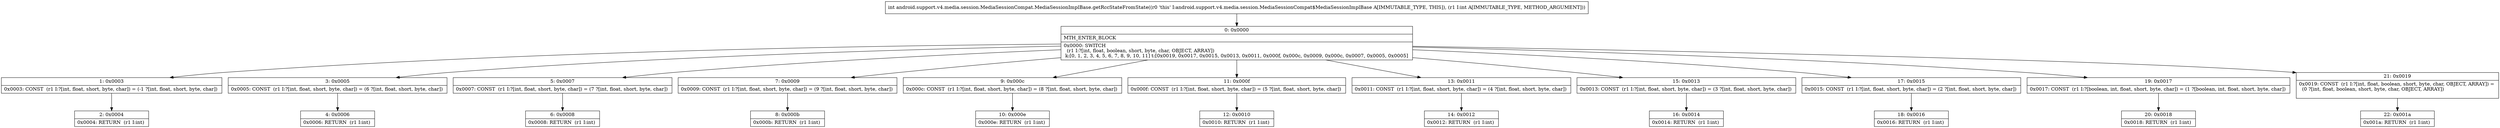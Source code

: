 digraph "CFG forandroid.support.v4.media.session.MediaSessionCompat.MediaSessionImplBase.getRccStateFromState(I)I" {
Node_0 [shape=record,label="{0\:\ 0x0000|MTH_ENTER_BLOCK\l|0x0000: SWITCH  \l  (r1 I:?[int, float, boolean, short, byte, char, OBJECT, ARRAY])\l k:[0, 1, 2, 3, 4, 5, 6, 7, 8, 9, 10, 11] t:[0x0019, 0x0017, 0x0015, 0x0013, 0x0011, 0x000f, 0x000c, 0x0009, 0x000c, 0x0007, 0x0005, 0x0005] \l}"];
Node_1 [shape=record,label="{1\:\ 0x0003|0x0003: CONST  (r1 I:?[int, float, short, byte, char]) = (\-1 ?[int, float, short, byte, char]) \l}"];
Node_2 [shape=record,label="{2\:\ 0x0004|0x0004: RETURN  (r1 I:int) \l}"];
Node_3 [shape=record,label="{3\:\ 0x0005|0x0005: CONST  (r1 I:?[int, float, short, byte, char]) = (6 ?[int, float, short, byte, char]) \l}"];
Node_4 [shape=record,label="{4\:\ 0x0006|0x0006: RETURN  (r1 I:int) \l}"];
Node_5 [shape=record,label="{5\:\ 0x0007|0x0007: CONST  (r1 I:?[int, float, short, byte, char]) = (7 ?[int, float, short, byte, char]) \l}"];
Node_6 [shape=record,label="{6\:\ 0x0008|0x0008: RETURN  (r1 I:int) \l}"];
Node_7 [shape=record,label="{7\:\ 0x0009|0x0009: CONST  (r1 I:?[int, float, short, byte, char]) = (9 ?[int, float, short, byte, char]) \l}"];
Node_8 [shape=record,label="{8\:\ 0x000b|0x000b: RETURN  (r1 I:int) \l}"];
Node_9 [shape=record,label="{9\:\ 0x000c|0x000c: CONST  (r1 I:?[int, float, short, byte, char]) = (8 ?[int, float, short, byte, char]) \l}"];
Node_10 [shape=record,label="{10\:\ 0x000e|0x000e: RETURN  (r1 I:int) \l}"];
Node_11 [shape=record,label="{11\:\ 0x000f|0x000f: CONST  (r1 I:?[int, float, short, byte, char]) = (5 ?[int, float, short, byte, char]) \l}"];
Node_12 [shape=record,label="{12\:\ 0x0010|0x0010: RETURN  (r1 I:int) \l}"];
Node_13 [shape=record,label="{13\:\ 0x0011|0x0011: CONST  (r1 I:?[int, float, short, byte, char]) = (4 ?[int, float, short, byte, char]) \l}"];
Node_14 [shape=record,label="{14\:\ 0x0012|0x0012: RETURN  (r1 I:int) \l}"];
Node_15 [shape=record,label="{15\:\ 0x0013|0x0013: CONST  (r1 I:?[int, float, short, byte, char]) = (3 ?[int, float, short, byte, char]) \l}"];
Node_16 [shape=record,label="{16\:\ 0x0014|0x0014: RETURN  (r1 I:int) \l}"];
Node_17 [shape=record,label="{17\:\ 0x0015|0x0015: CONST  (r1 I:?[int, float, short, byte, char]) = (2 ?[int, float, short, byte, char]) \l}"];
Node_18 [shape=record,label="{18\:\ 0x0016|0x0016: RETURN  (r1 I:int) \l}"];
Node_19 [shape=record,label="{19\:\ 0x0017|0x0017: CONST  (r1 I:?[boolean, int, float, short, byte, char]) = (1 ?[boolean, int, float, short, byte, char]) \l}"];
Node_20 [shape=record,label="{20\:\ 0x0018|0x0018: RETURN  (r1 I:int) \l}"];
Node_21 [shape=record,label="{21\:\ 0x0019|0x0019: CONST  (r1 I:?[int, float, boolean, short, byte, char, OBJECT, ARRAY]) = \l  (0 ?[int, float, boolean, short, byte, char, OBJECT, ARRAY])\l \l}"];
Node_22 [shape=record,label="{22\:\ 0x001a|0x001a: RETURN  (r1 I:int) \l}"];
MethodNode[shape=record,label="{int android.support.v4.media.session.MediaSessionCompat.MediaSessionImplBase.getRccStateFromState((r0 'this' I:android.support.v4.media.session.MediaSessionCompat$MediaSessionImplBase A[IMMUTABLE_TYPE, THIS]), (r1 I:int A[IMMUTABLE_TYPE, METHOD_ARGUMENT])) }"];
MethodNode -> Node_0;
Node_0 -> Node_1;
Node_0 -> Node_3;
Node_0 -> Node_5;
Node_0 -> Node_7;
Node_0 -> Node_9;
Node_0 -> Node_11;
Node_0 -> Node_13;
Node_0 -> Node_15;
Node_0 -> Node_17;
Node_0 -> Node_19;
Node_0 -> Node_21;
Node_1 -> Node_2;
Node_3 -> Node_4;
Node_5 -> Node_6;
Node_7 -> Node_8;
Node_9 -> Node_10;
Node_11 -> Node_12;
Node_13 -> Node_14;
Node_15 -> Node_16;
Node_17 -> Node_18;
Node_19 -> Node_20;
Node_21 -> Node_22;
}

